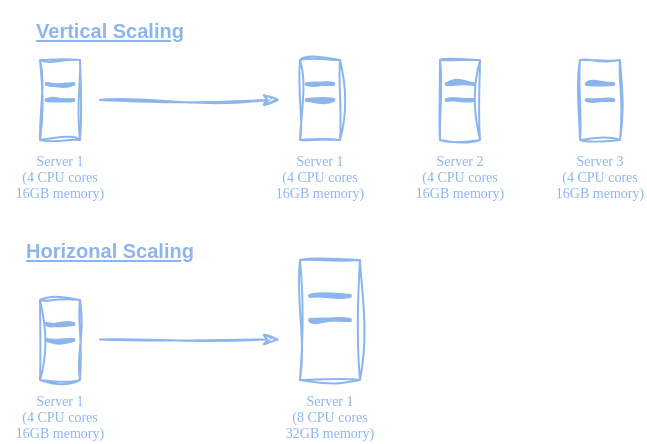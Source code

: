 <mxfile version="21.2.8" type="device">
  <diagram name="Page-1" id="F6b45mlh2YlPmMmq8hf2">
    <mxGraphModel dx="1483" dy="869" grid="1" gridSize="10" guides="1" tooltips="1" connect="1" arrows="1" fold="1" page="1" pageScale="1" pageWidth="850" pageHeight="1100" math="0" shadow="0">
      <root>
        <mxCell id="0" />
        <mxCell id="1" parent="0" />
        <mxCell id="6wNqSqXfvCQ5wzyr89gR-1" value="Server 1&#xa;(4 CPU cores&#xa;16GB memory)" style="group;strokeColor=#8CB5EE;fontSize=7;labelPosition=center;verticalLabelPosition=bottom;align=center;verticalAlign=top;fontFamily=Verdana;sketch=1;curveFitting=1;jiggle=2;fontColor=#8CB5EE;" vertex="1" connectable="0" parent="1">
          <mxGeometry x="70" y="180" width="20" height="40" as="geometry" />
        </mxCell>
        <mxCell id="6wNqSqXfvCQ5wzyr89gR-3" value="" style="line;strokeWidth=2;html=1;sketch=1;curveFitting=1;jiggle=2;strokeColor=#8CB5EE;fontColor=#8CB5EE;" vertex="1" parent="6wNqSqXfvCQ5wzyr89gR-1">
          <mxGeometry x="3.333" y="8" width="13.333" height="8" as="geometry" />
        </mxCell>
        <mxCell id="6wNqSqXfvCQ5wzyr89gR-4" value="" style="line;strokeWidth=2;html=1;sketch=1;curveFitting=1;jiggle=2;strokeColor=#8CB5EE;fontColor=#8CB5EE;" vertex="1" parent="6wNqSqXfvCQ5wzyr89gR-1">
          <mxGeometry x="3.333" y="16" width="13.333" height="8" as="geometry" />
        </mxCell>
        <mxCell id="6wNqSqXfvCQ5wzyr89gR-48" value="Server 2&#xa;(4 CPU cores&#xa;16GB memory)" style="group;strokeColor=#8CB5EE;fontSize=7;labelPosition=center;verticalLabelPosition=bottom;align=center;verticalAlign=top;fontFamily=Verdana;sketch=1;curveFitting=1;jiggle=2;fontColor=#8CB5EE;" vertex="1" connectable="0" parent="1">
          <mxGeometry x="270" y="180" width="20" height="40" as="geometry" />
        </mxCell>
        <mxCell id="6wNqSqXfvCQ5wzyr89gR-49" value="" style="line;strokeWidth=2;html=1;sketch=1;curveFitting=1;jiggle=2;strokeColor=#8CB5EE;fontColor=#8CB5EE;" vertex="1" parent="6wNqSqXfvCQ5wzyr89gR-48">
          <mxGeometry x="3.333" y="8" width="13.333" height="8" as="geometry" />
        </mxCell>
        <mxCell id="6wNqSqXfvCQ5wzyr89gR-50" value="" style="line;strokeWidth=2;html=1;sketch=1;curveFitting=1;jiggle=2;strokeColor=#8CB5EE;fontColor=#8CB5EE;" vertex="1" parent="6wNqSqXfvCQ5wzyr89gR-48">
          <mxGeometry x="3.333" y="16" width="13.333" height="8" as="geometry" />
        </mxCell>
        <mxCell id="6wNqSqXfvCQ5wzyr89gR-51" value="Server 1&#xa;(4 CPU cores&#xa;16GB memory)" style="group;strokeColor=#8CB5EE;fontSize=7;labelPosition=center;verticalLabelPosition=bottom;align=center;verticalAlign=top;fontFamily=Verdana;sketch=1;curveFitting=1;jiggle=2;fontColor=#8CB5EE;" vertex="1" connectable="0" parent="1">
          <mxGeometry x="200" y="180" width="20" height="40" as="geometry" />
        </mxCell>
        <mxCell id="6wNqSqXfvCQ5wzyr89gR-52" value="" style="line;strokeWidth=2;html=1;sketch=1;curveFitting=1;jiggle=2;strokeColor=#8CB5EE;fontColor=#8CB5EE;" vertex="1" parent="6wNqSqXfvCQ5wzyr89gR-51">
          <mxGeometry x="3.333" y="8" width="13.333" height="8" as="geometry" />
        </mxCell>
        <mxCell id="6wNqSqXfvCQ5wzyr89gR-53" value="" style="line;strokeWidth=2;html=1;sketch=1;curveFitting=1;jiggle=2;strokeColor=#8CB5EE;fontColor=#8CB5EE;" vertex="1" parent="6wNqSqXfvCQ5wzyr89gR-51">
          <mxGeometry x="3.333" y="16" width="13.333" height="8" as="geometry" />
        </mxCell>
        <mxCell id="6wNqSqXfvCQ5wzyr89gR-54" value="Server 3&#xa;(4 CPU cores&#xa;16GB memory)" style="group;strokeColor=#8CB5EE;fontSize=7;labelPosition=center;verticalLabelPosition=bottom;align=center;verticalAlign=top;fontFamily=Verdana;sketch=1;curveFitting=1;jiggle=2;fontColor=#8CB5EE;" vertex="1" connectable="0" parent="1">
          <mxGeometry x="340" y="180" width="20" height="40" as="geometry" />
        </mxCell>
        <mxCell id="6wNqSqXfvCQ5wzyr89gR-55" value="" style="line;strokeWidth=2;html=1;sketch=1;curveFitting=1;jiggle=2;strokeColor=#8CB5EE;fontColor=#8CB5EE;" vertex="1" parent="6wNqSqXfvCQ5wzyr89gR-54">
          <mxGeometry x="3.333" y="8" width="13.333" height="8" as="geometry" />
        </mxCell>
        <mxCell id="6wNqSqXfvCQ5wzyr89gR-56" value="" style="line;strokeWidth=2;html=1;sketch=1;curveFitting=1;jiggle=2;strokeColor=#8CB5EE;fontColor=#8CB5EE;" vertex="1" parent="6wNqSqXfvCQ5wzyr89gR-54">
          <mxGeometry x="3.333" y="16" width="13.333" height="8" as="geometry" />
        </mxCell>
        <mxCell id="6wNqSqXfvCQ5wzyr89gR-61" value="" style="edgeStyle=none;orthogonalLoop=1;jettySize=auto;html=1;rounded=0;sketch=1;curveFitting=1;jiggle=2;strokeColor=#8CB5EE;endArrow=classicThin;endFill=1;fontColor=#8CB5EE;" edge="1" parent="1">
          <mxGeometry width="100" relative="1" as="geometry">
            <mxPoint x="100" y="200" as="sourcePoint" />
            <mxPoint x="190" y="200" as="targetPoint" />
            <Array as="points" />
          </mxGeometry>
        </mxCell>
        <mxCell id="6wNqSqXfvCQ5wzyr89gR-62" value="&lt;b&gt;Vertical Scaling&lt;/b&gt;" style="text;html=1;strokeColor=none;fillColor=none;align=center;verticalAlign=middle;whiteSpace=wrap;rounded=0;fontColor=#8CB5EE;fontSize=10;fontStyle=4" vertex="1" parent="1">
          <mxGeometry x="50" y="150" width="110" height="30" as="geometry" />
        </mxCell>
        <mxCell id="6wNqSqXfvCQ5wzyr89gR-63" value="&lt;b&gt;Horizonal Scaling&lt;/b&gt;" style="text;html=1;strokeColor=none;fillColor=none;align=center;verticalAlign=middle;whiteSpace=wrap;rounded=0;fontColor=#8CB5EE;fontSize=10;fontStyle=4" vertex="1" parent="1">
          <mxGeometry x="50" y="260" width="110" height="30" as="geometry" />
        </mxCell>
        <mxCell id="6wNqSqXfvCQ5wzyr89gR-64" value="Server 1&#xa;(4 CPU cores&#xa;16GB memory)" style="group;strokeColor=#8CB5EE;fontSize=7;labelPosition=center;verticalLabelPosition=bottom;align=center;verticalAlign=top;fontFamily=Verdana;sketch=1;curveFitting=1;jiggle=2;fontColor=#8CB5EE;" vertex="1" connectable="0" parent="1">
          <mxGeometry x="70" y="300" width="20" height="40" as="geometry" />
        </mxCell>
        <mxCell id="6wNqSqXfvCQ5wzyr89gR-65" value="" style="line;strokeWidth=2;html=1;sketch=1;curveFitting=1;jiggle=2;strokeColor=#8CB5EE;fontColor=#8CB5EE;" vertex="1" parent="6wNqSqXfvCQ5wzyr89gR-64">
          <mxGeometry x="3.333" y="8" width="13.333" height="8" as="geometry" />
        </mxCell>
        <mxCell id="6wNqSqXfvCQ5wzyr89gR-66" value="" style="line;strokeWidth=2;html=1;sketch=1;curveFitting=1;jiggle=2;strokeColor=#8CB5EE;fontColor=#8CB5EE;" vertex="1" parent="6wNqSqXfvCQ5wzyr89gR-64">
          <mxGeometry x="3.333" y="16" width="13.333" height="8" as="geometry" />
        </mxCell>
        <mxCell id="6wNqSqXfvCQ5wzyr89gR-67" value="Server 1&#xa;(8 CPU cores&#xa;32GB memory)" style="group;strokeColor=#8CB5EE;fontSize=7;labelPosition=center;verticalLabelPosition=bottom;align=center;verticalAlign=top;fontFamily=Verdana;sketch=1;curveFitting=1;jiggle=2;fontColor=#8CB5EE;" vertex="1" connectable="0" parent="1">
          <mxGeometry x="200" y="280" width="30" height="60" as="geometry" />
        </mxCell>
        <mxCell id="6wNqSqXfvCQ5wzyr89gR-68" value="" style="line;strokeWidth=2;html=1;sketch=1;curveFitting=1;jiggle=2;strokeColor=#8CB5EE;fontColor=#8CB5EE;" vertex="1" parent="6wNqSqXfvCQ5wzyr89gR-67">
          <mxGeometry x="5" y="12" width="20" height="12" as="geometry" />
        </mxCell>
        <mxCell id="6wNqSqXfvCQ5wzyr89gR-69" value="" style="line;strokeWidth=2;html=1;sketch=1;curveFitting=1;jiggle=2;strokeColor=#8CB5EE;fontColor=#8CB5EE;" vertex="1" parent="6wNqSqXfvCQ5wzyr89gR-67">
          <mxGeometry x="5" y="24" width="20" height="12" as="geometry" />
        </mxCell>
        <mxCell id="6wNqSqXfvCQ5wzyr89gR-70" value="" style="edgeStyle=none;orthogonalLoop=1;jettySize=auto;html=1;rounded=0;sketch=1;curveFitting=1;jiggle=2;strokeColor=#8CB5EE;endArrow=classicThin;endFill=1;fontColor=#8CB5EE;" edge="1" parent="1">
          <mxGeometry width="100" relative="1" as="geometry">
            <mxPoint x="100" y="319.71" as="sourcePoint" />
            <mxPoint x="190" y="319.71" as="targetPoint" />
            <Array as="points" />
          </mxGeometry>
        </mxCell>
      </root>
    </mxGraphModel>
  </diagram>
</mxfile>
